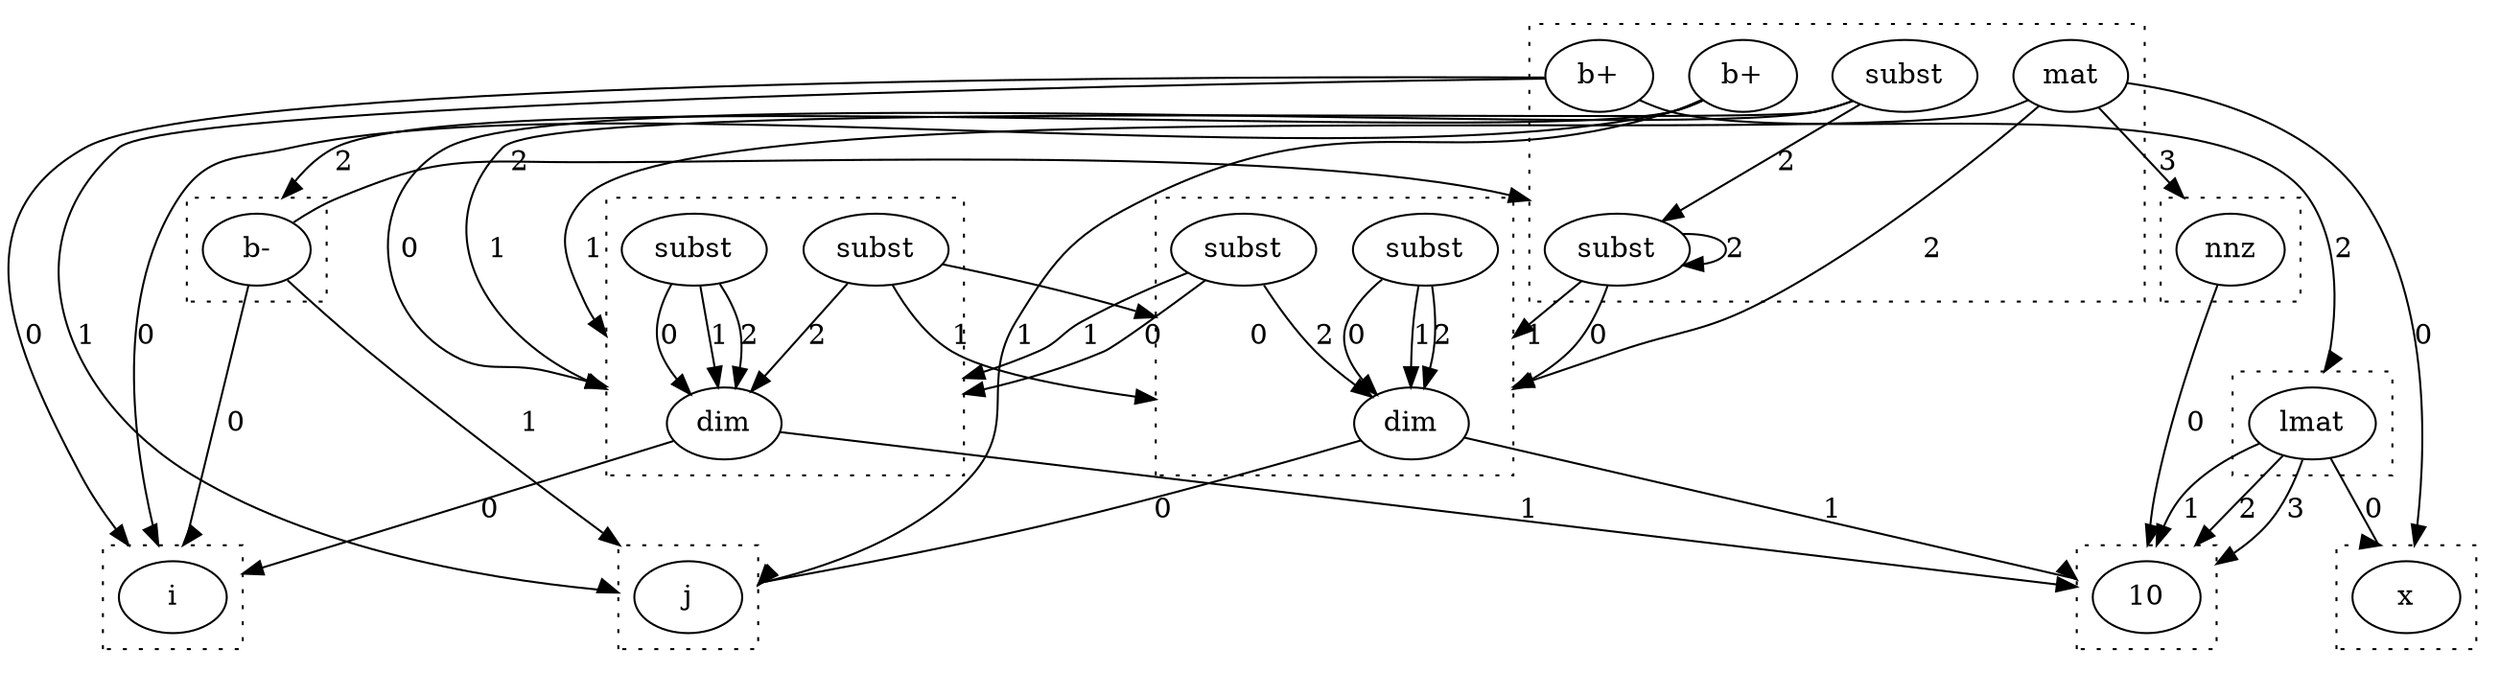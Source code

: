 digraph {
  compound=true
  subgraph cluster_0 {
    style=dotted
    0.0[label = "i"]
  }
  subgraph cluster_1 {
    style=dotted
    1.0[label = "j"]
  }
  subgraph cluster_2 {
    style=dotted
    2.0[label = "x"]
  }
  subgraph cluster_3 {
    style=dotted
    3.0[label = "10"]
  }
  subgraph cluster_4 {
    style=dotted
    4.0[label = "lmat"]
  }
  subgraph cluster_6 {
    style=dotted
    6.0[label = "b-"]
  }
  subgraph cluster_10 {
    style=dotted
    10.0[label = "nnz"]
  }
  subgraph cluster_12 {
    style=dotted
    12.0[label = "subst"]
    12.1[label = "b+"]
    12.2[label = "mat"]
    12.3[label = "b+"]
    12.4[label = "subst"]
  }
  subgraph cluster_14 {
    style=dotted
    14.0[label = "dim"]
    14.1[label = "subst"]
    14.2[label = "subst"]
  }
  subgraph cluster_15 {
    style=dotted
    15.0[label = "dim"]
    15.1[label = "subst"]
    15.2[label = "subst"]
  }
  4.0 -> 2.0 [lhead = cluster_2, label = 0]
  4.0 -> 3.0 [lhead = cluster_3, label = 1]
  4.0 -> 3.0 [lhead = cluster_3, label = 2]
  4.0 -> 3.0 [lhead = cluster_3, label = 3]
  6.0 -> 0.0 [lhead = cluster_0, label = 0]
  6.0 -> 1.0 [lhead = cluster_1, label = 1]
  6.0 -> 12.0 [lhead = cluster_12, label = 2]
  10.0 -> 3.0 [lhead = cluster_3, label = 0]
  12.0 -> 15.0 [lhead = cluster_15, label = 0]
  12.0 -> 15.0 [lhead = cluster_15, label = 1]
  12.0 -> 12.0 [lhead = cluster_12, label = 2]
  12.1 -> 0.0 [lhead = cluster_0, label = 0]
  12.1 -> 1.0 [lhead = cluster_1, label = 1]
  12.1 -> 6.0 [lhead = cluster_6, label = 2]
  12.2 -> 2.0 [lhead = cluster_2, label = 0]
  12.2 -> 14.0 [lhead = cluster_14, label = 1]
  12.2 -> 15.0 [lhead = cluster_15, label = 2]
  12.2 -> 10.0 [lhead = cluster_10, label = 3]
  12.3 -> 0.0 [lhead = cluster_0, label = 0]
  12.3 -> 1.0 [lhead = cluster_1, label = 1]
  12.3 -> 4.0 [lhead = cluster_4, label = 2]
  12.4 -> 14.0 [lhead = cluster_14, label = 0]
  12.4 -> 14.0 [lhead = cluster_14, label = 1]
  12.4 -> 12.0 [lhead = cluster_12, label = 2]
  14.0 -> 0.0 [lhead = cluster_0, label = 0]
  14.0 -> 3.0 [lhead = cluster_3, label = 1]
  14.1 -> 14.0 [lhead = cluster_14, label = 0]
  14.1 -> 14.0 [lhead = cluster_14, label = 1]
  14.1 -> 14.0 [lhead = cluster_14, label = 2]
  14.2 -> 15.0 [lhead = cluster_15, label = 0]
  14.2 -> 15.0 [lhead = cluster_15, label = 1]
  14.2 -> 14.0 [lhead = cluster_14, label = 2]
  15.0 -> 1.0 [lhead = cluster_1, label = 0]
  15.0 -> 3.0 [lhead = cluster_3, label = 1]
  15.1 -> 14.0 [lhead = cluster_14, label = 0]
  15.1 -> 14.0 [lhead = cluster_14, label = 1]
  15.1 -> 15.0 [lhead = cluster_15, label = 2]
  15.2 -> 15.0 [lhead = cluster_15, label = 0]
  15.2 -> 15.0 [lhead = cluster_15, label = 1]
  15.2 -> 15.0 [lhead = cluster_15, label = 2]
}